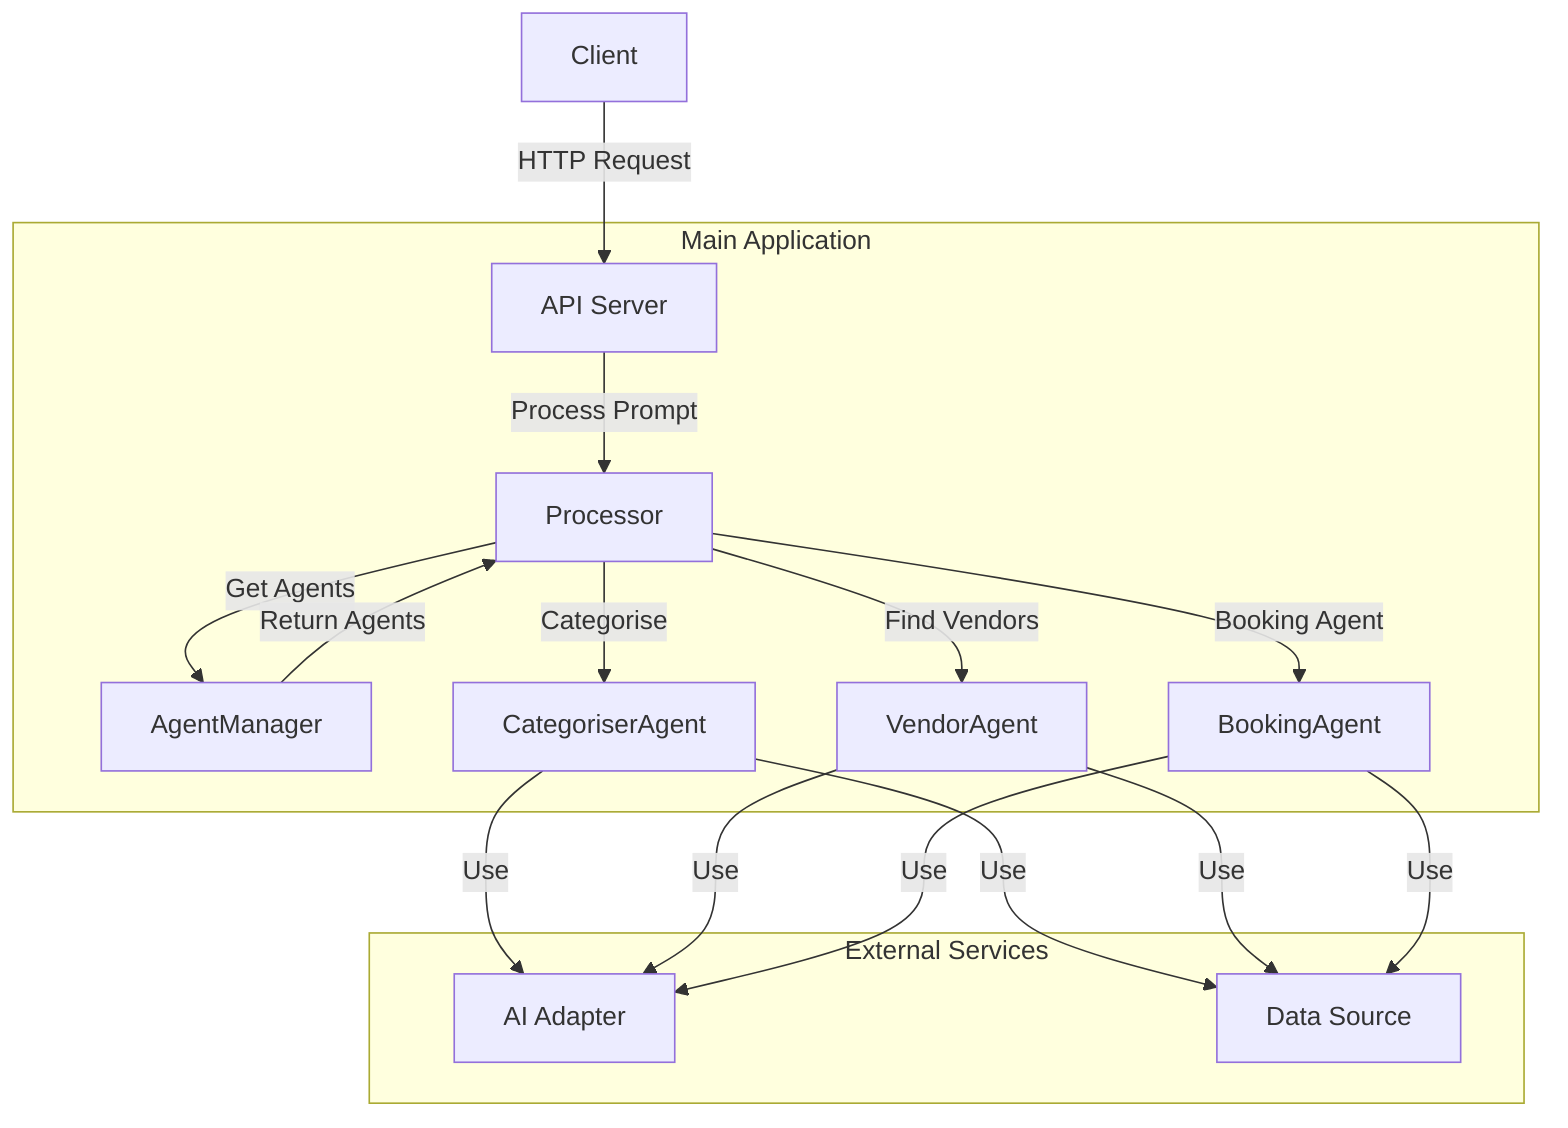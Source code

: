 graph TD
    A[Client] -->|HTTP Request| B[API Server]
    B -->|Process Prompt| C[Processor]
    C -->|Get Agents| D[AgentManager]
    D -->|Return Agents| C
    C -->|Categorise| E1[CategoriserAgent]
    C -->|Find Vendors| E2[VendorAgent]
    C -->|Booking Agent| E3[BookingAgent]
    E1 -->|Use| F[AI Adapter]
    E2 -->|Use| F
    E3 -->|Use| F
    E1 -->|Use| G[Data Source]
    E2 -->|Use| G
    E3 -->|Use| G

    subgraph "Main Application"
        B
        C
        D
        E1
        E2
        E3
    end

    subgraph "External Services"
        F
        G
    end